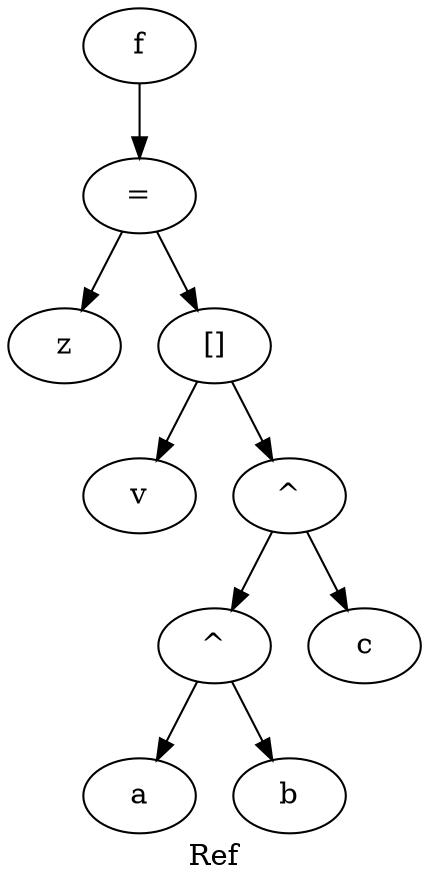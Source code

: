 digraph {
label="Ref";
g -> at
at [label = "="];
at -> z
z [label = "z"];
at -> vetor
vetor [label = "[]"];
vetor -> v
vetor -> n2

n2 -> n1
n2 -> c

n1 -> a
n1 -> b


n1 [label = "^"];
n2 [label = "^"];

g [label = "f"];
a [label = "a"];
b [label = "b"];
c [label = "c"];
z [label = "z"];
v [label = "v"];
}